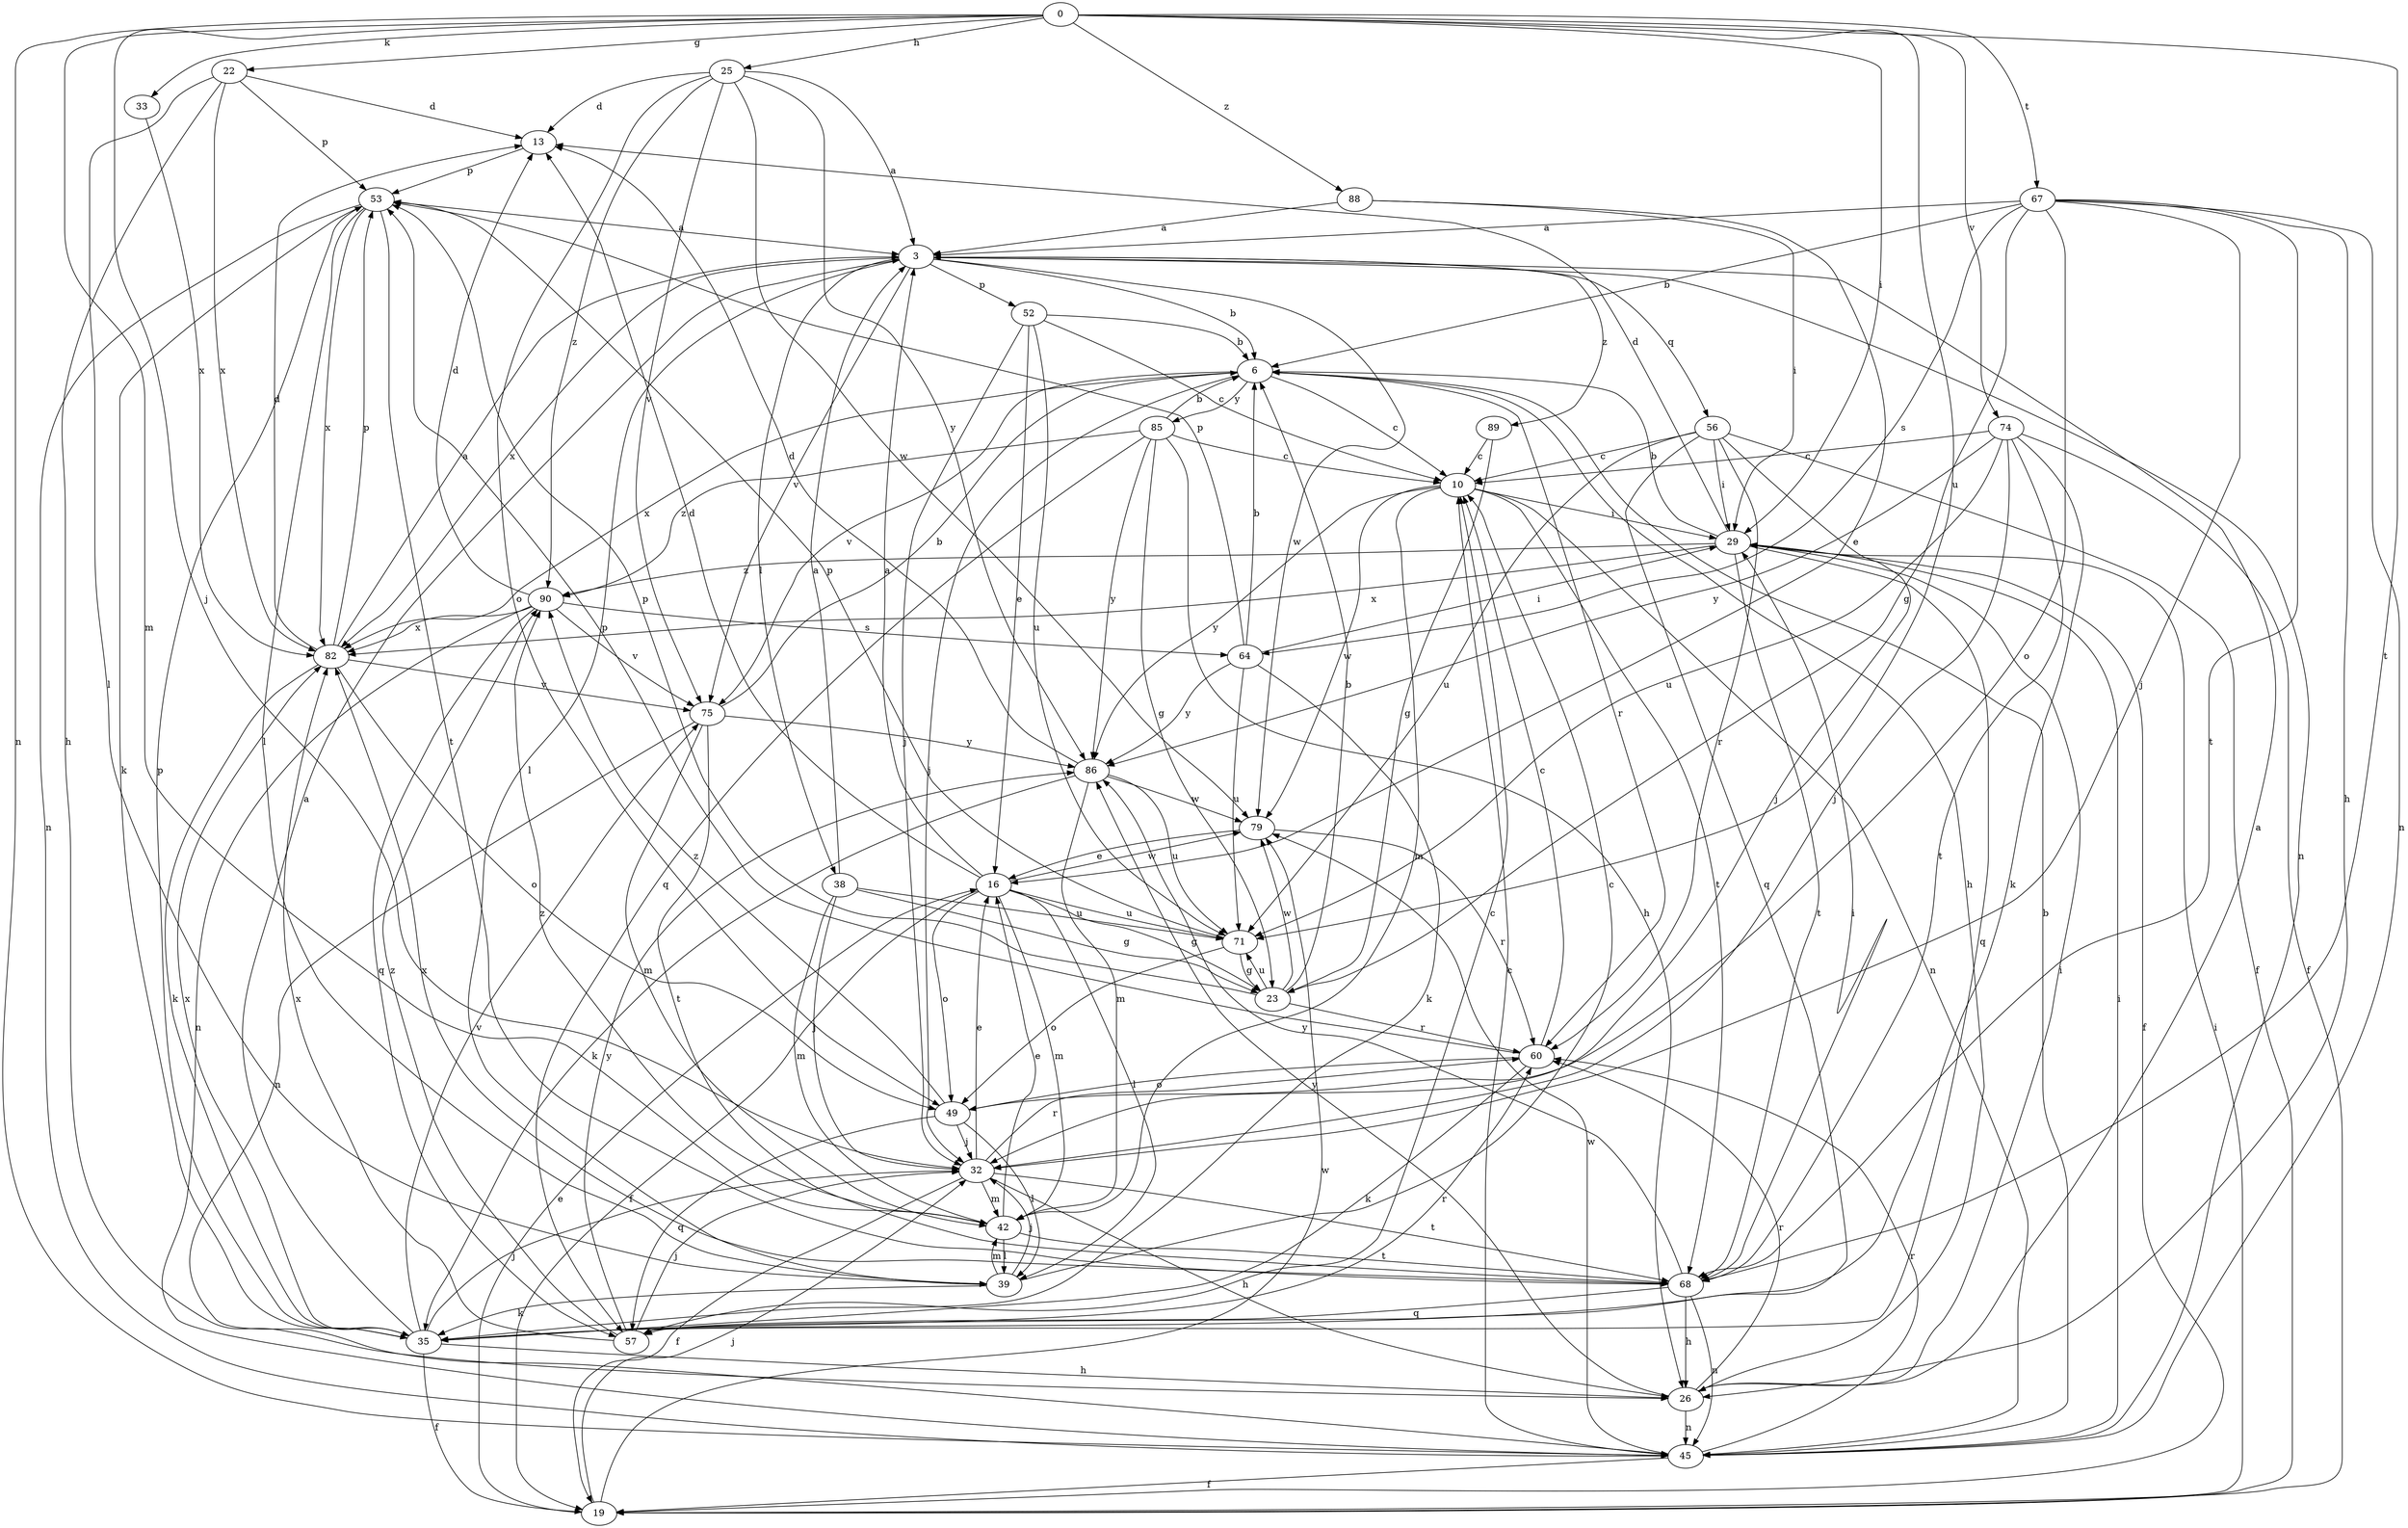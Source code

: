 strict digraph  {
0;
3;
6;
10;
13;
16;
19;
22;
23;
25;
26;
29;
32;
33;
35;
38;
39;
42;
45;
49;
52;
53;
56;
57;
60;
64;
67;
68;
71;
74;
75;
79;
82;
85;
86;
88;
89;
90;
0 -> 22  [label=g];
0 -> 25  [label=h];
0 -> 29  [label=i];
0 -> 32  [label=j];
0 -> 33  [label=k];
0 -> 42  [label=m];
0 -> 45  [label=n];
0 -> 67  [label=t];
0 -> 68  [label=t];
0 -> 71  [label=u];
0 -> 74  [label=v];
0 -> 88  [label=z];
3 -> 6  [label=b];
3 -> 38  [label=l];
3 -> 39  [label=l];
3 -> 45  [label=n];
3 -> 52  [label=p];
3 -> 56  [label=q];
3 -> 75  [label=v];
3 -> 79  [label=w];
3 -> 82  [label=x];
3 -> 89  [label=z];
6 -> 10  [label=c];
6 -> 26  [label=h];
6 -> 32  [label=j];
6 -> 60  [label=r];
6 -> 75  [label=v];
6 -> 82  [label=x];
6 -> 85  [label=y];
10 -> 29  [label=i];
10 -> 42  [label=m];
10 -> 45  [label=n];
10 -> 68  [label=t];
10 -> 79  [label=w];
10 -> 86  [label=y];
13 -> 53  [label=p];
16 -> 3  [label=a];
16 -> 13  [label=d];
16 -> 19  [label=f];
16 -> 23  [label=g];
16 -> 39  [label=l];
16 -> 42  [label=m];
16 -> 49  [label=o];
16 -> 71  [label=u];
16 -> 79  [label=w];
19 -> 16  [label=e];
19 -> 29  [label=i];
19 -> 32  [label=j];
19 -> 79  [label=w];
22 -> 13  [label=d];
22 -> 26  [label=h];
22 -> 39  [label=l];
22 -> 53  [label=p];
22 -> 82  [label=x];
23 -> 6  [label=b];
23 -> 53  [label=p];
23 -> 60  [label=r];
23 -> 71  [label=u];
23 -> 79  [label=w];
25 -> 3  [label=a];
25 -> 13  [label=d];
25 -> 49  [label=o];
25 -> 75  [label=v];
25 -> 79  [label=w];
25 -> 86  [label=y];
25 -> 90  [label=z];
26 -> 3  [label=a];
26 -> 29  [label=i];
26 -> 45  [label=n];
26 -> 60  [label=r];
26 -> 86  [label=y];
29 -> 6  [label=b];
29 -> 13  [label=d];
29 -> 19  [label=f];
29 -> 57  [label=q];
29 -> 68  [label=t];
29 -> 82  [label=x];
29 -> 90  [label=z];
32 -> 16  [label=e];
32 -> 19  [label=f];
32 -> 26  [label=h];
32 -> 42  [label=m];
32 -> 60  [label=r];
32 -> 68  [label=t];
33 -> 82  [label=x];
35 -> 3  [label=a];
35 -> 19  [label=f];
35 -> 26  [label=h];
35 -> 32  [label=j];
35 -> 53  [label=p];
35 -> 60  [label=r];
35 -> 75  [label=v];
35 -> 82  [label=x];
38 -> 3  [label=a];
38 -> 23  [label=g];
38 -> 32  [label=j];
38 -> 42  [label=m];
38 -> 71  [label=u];
39 -> 10  [label=c];
39 -> 32  [label=j];
39 -> 35  [label=k];
39 -> 42  [label=m];
42 -> 16  [label=e];
42 -> 39  [label=l];
42 -> 68  [label=t];
42 -> 90  [label=z];
45 -> 6  [label=b];
45 -> 10  [label=c];
45 -> 19  [label=f];
45 -> 29  [label=i];
45 -> 60  [label=r];
45 -> 79  [label=w];
49 -> 32  [label=j];
49 -> 39  [label=l];
49 -> 57  [label=q];
49 -> 90  [label=z];
52 -> 6  [label=b];
52 -> 10  [label=c];
52 -> 16  [label=e];
52 -> 32  [label=j];
52 -> 71  [label=u];
53 -> 3  [label=a];
53 -> 35  [label=k];
53 -> 39  [label=l];
53 -> 45  [label=n];
53 -> 68  [label=t];
53 -> 82  [label=x];
56 -> 10  [label=c];
56 -> 19  [label=f];
56 -> 29  [label=i];
56 -> 32  [label=j];
56 -> 57  [label=q];
56 -> 60  [label=r];
56 -> 71  [label=u];
57 -> 10  [label=c];
57 -> 32  [label=j];
57 -> 82  [label=x];
57 -> 86  [label=y];
57 -> 90  [label=z];
60 -> 10  [label=c];
60 -> 35  [label=k];
60 -> 49  [label=o];
60 -> 53  [label=p];
64 -> 6  [label=b];
64 -> 29  [label=i];
64 -> 35  [label=k];
64 -> 53  [label=p];
64 -> 71  [label=u];
64 -> 86  [label=y];
67 -> 3  [label=a];
67 -> 6  [label=b];
67 -> 23  [label=g];
67 -> 26  [label=h];
67 -> 32  [label=j];
67 -> 45  [label=n];
67 -> 49  [label=o];
67 -> 64  [label=s];
67 -> 68  [label=t];
68 -> 26  [label=h];
68 -> 29  [label=i];
68 -> 45  [label=n];
68 -> 57  [label=q];
68 -> 82  [label=x];
68 -> 86  [label=y];
71 -> 23  [label=g];
71 -> 49  [label=o];
71 -> 53  [label=p];
74 -> 10  [label=c];
74 -> 19  [label=f];
74 -> 32  [label=j];
74 -> 35  [label=k];
74 -> 68  [label=t];
74 -> 71  [label=u];
74 -> 86  [label=y];
75 -> 6  [label=b];
75 -> 42  [label=m];
75 -> 45  [label=n];
75 -> 68  [label=t];
75 -> 86  [label=y];
79 -> 16  [label=e];
79 -> 60  [label=r];
82 -> 3  [label=a];
82 -> 13  [label=d];
82 -> 35  [label=k];
82 -> 49  [label=o];
82 -> 53  [label=p];
82 -> 75  [label=v];
85 -> 6  [label=b];
85 -> 10  [label=c];
85 -> 23  [label=g];
85 -> 26  [label=h];
85 -> 57  [label=q];
85 -> 86  [label=y];
85 -> 90  [label=z];
86 -> 13  [label=d];
86 -> 35  [label=k];
86 -> 42  [label=m];
86 -> 71  [label=u];
86 -> 79  [label=w];
88 -> 3  [label=a];
88 -> 16  [label=e];
88 -> 29  [label=i];
89 -> 10  [label=c];
89 -> 23  [label=g];
90 -> 13  [label=d];
90 -> 45  [label=n];
90 -> 57  [label=q];
90 -> 64  [label=s];
90 -> 75  [label=v];
90 -> 82  [label=x];
}
